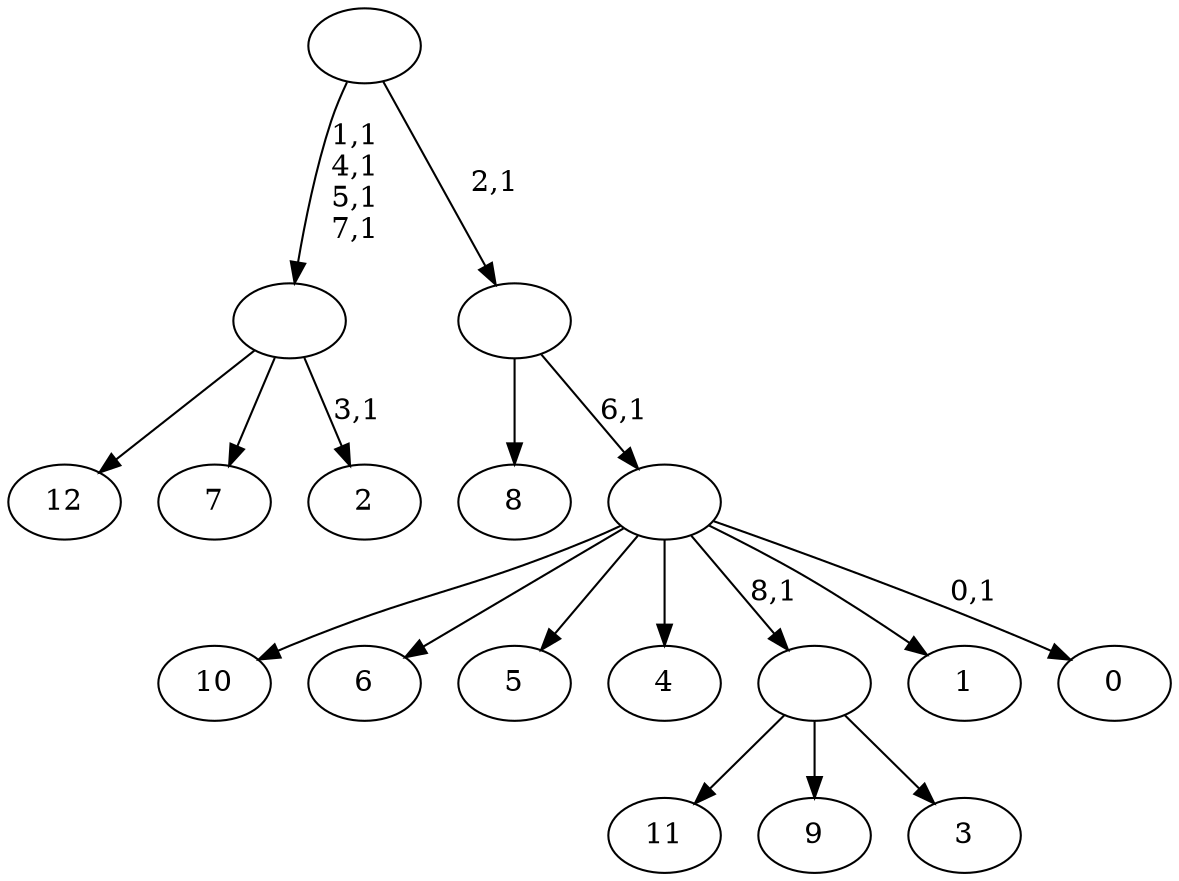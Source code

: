digraph T {
	22 [label="12"]
	21 [label="11"]
	20 [label="10"]
	19 [label="9"]
	18 [label="8"]
	17 [label="7"]
	16 [label="6"]
	15 [label="5"]
	14 [label="4"]
	13 [label="3"]
	12 [label=""]
	11 [label="2"]
	9 [label=""]
	5 [label="1"]
	4 [label="0"]
	2 [label=""]
	1 [label=""]
	0 [label=""]
	12 -> 21 [label=""]
	12 -> 19 [label=""]
	12 -> 13 [label=""]
	9 -> 11 [label="3,1"]
	9 -> 22 [label=""]
	9 -> 17 [label=""]
	2 -> 4 [label="0,1"]
	2 -> 20 [label=""]
	2 -> 16 [label=""]
	2 -> 15 [label=""]
	2 -> 14 [label=""]
	2 -> 12 [label="8,1"]
	2 -> 5 [label=""]
	1 -> 18 [label=""]
	1 -> 2 [label="6,1"]
	0 -> 9 [label="1,1\n4,1\n5,1\n7,1"]
	0 -> 1 [label="2,1"]
}
